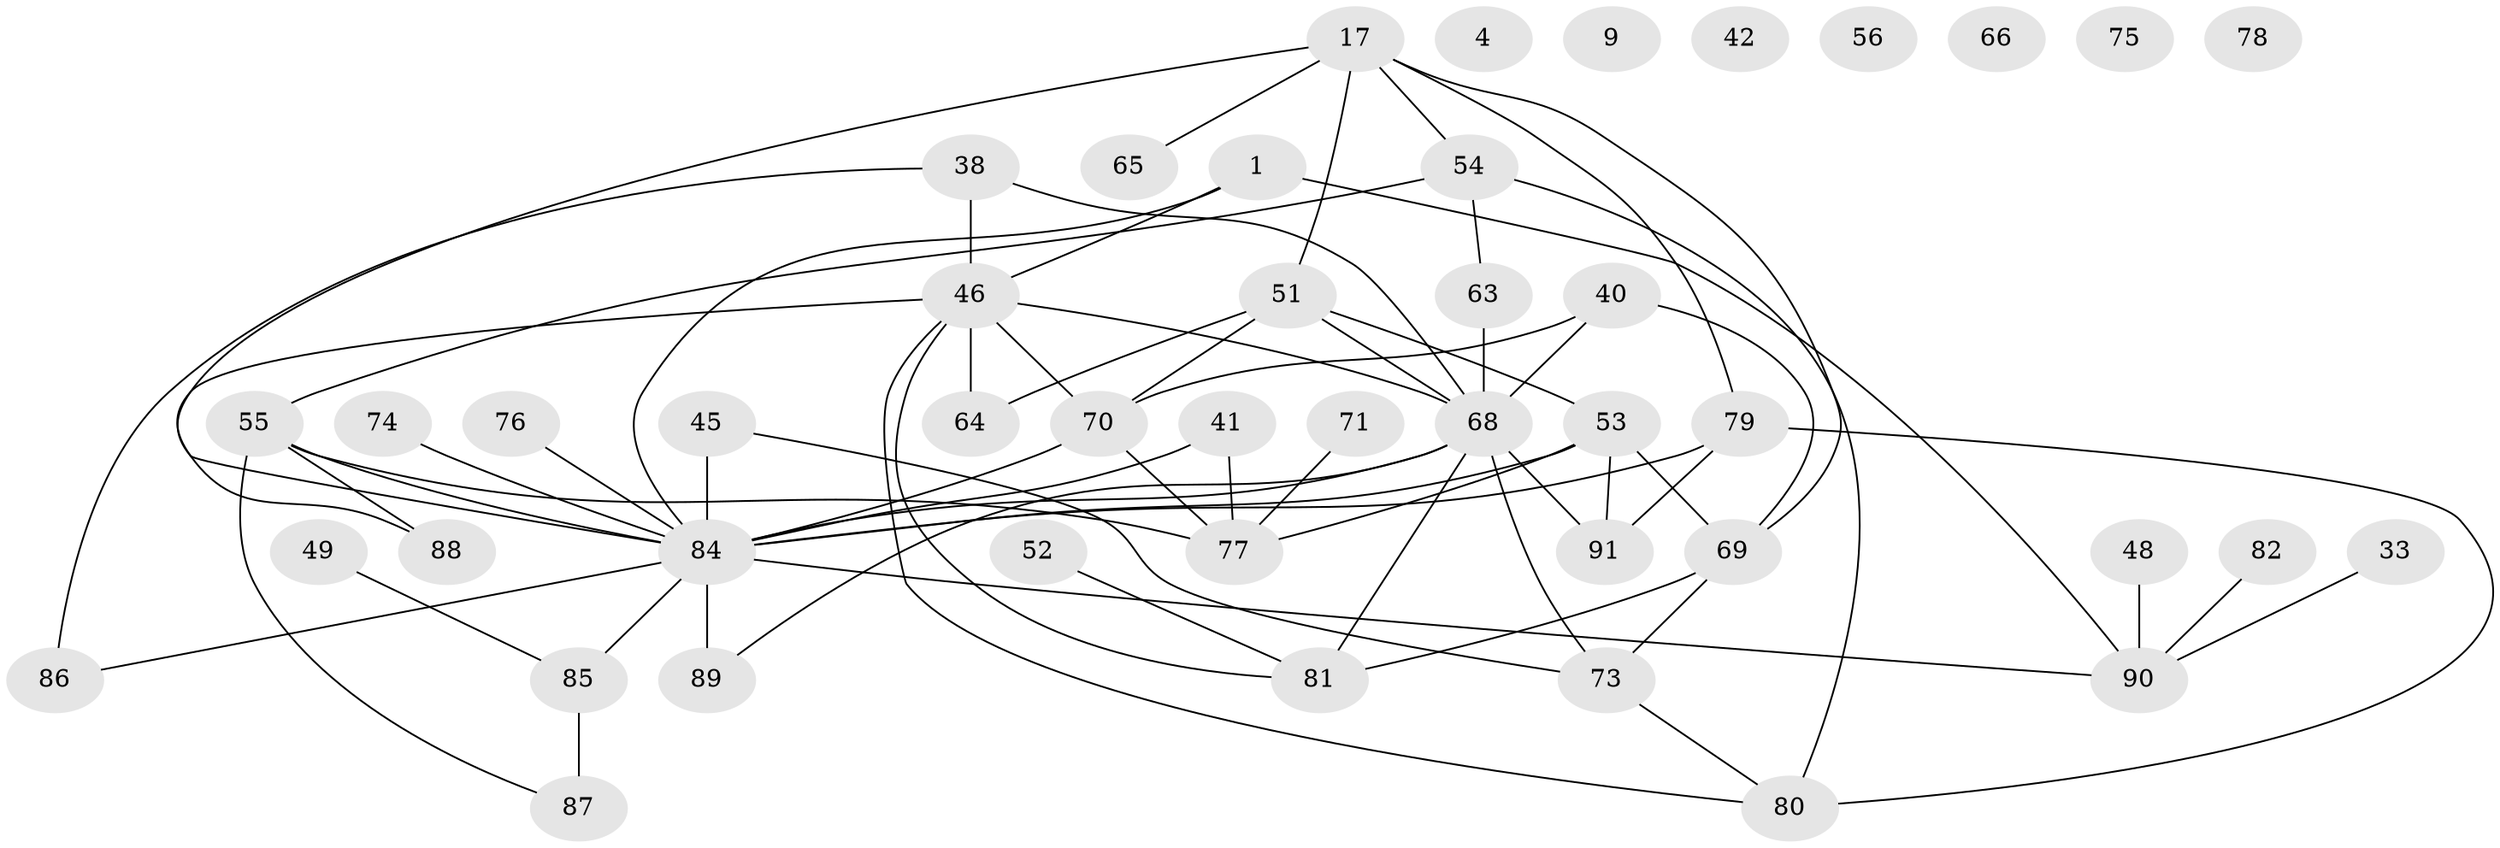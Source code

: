 // original degree distribution, {4: 0.27472527472527475, 3: 0.24175824175824176, 0: 0.07692307692307693, 2: 0.14285714285714285, 5: 0.06593406593406594, 7: 0.01098901098901099, 6: 0.054945054945054944, 1: 0.12087912087912088, 8: 0.01098901098901099}
// Generated by graph-tools (version 1.1) at 2025/39/03/09/25 04:39:37]
// undirected, 45 vertices, 67 edges
graph export_dot {
graph [start="1"]
  node [color=gray90,style=filled];
  1;
  4;
  9;
  17 [super="+16"];
  33;
  38 [super="+34"];
  40;
  41;
  42;
  45 [super="+6+29"];
  46 [super="+12"];
  48;
  49 [super="+32"];
  51 [super="+19+35"];
  52 [super="+22"];
  53 [super="+26+30+43"];
  54;
  55 [super="+5"];
  56;
  63;
  64;
  65;
  66;
  68 [super="+18+57"];
  69 [super="+23"];
  70 [super="+47+21"];
  71;
  73;
  74;
  75;
  76;
  77 [super="+36"];
  78;
  79 [super="+7"];
  80 [super="+24"];
  81 [super="+37"];
  82;
  84 [super="+62+60+83"];
  85 [super="+13"];
  86 [super="+58"];
  87 [super="+39"];
  88;
  89 [super="+31"];
  90 [super="+8"];
  91;
  1 -- 46;
  1 -- 90 [weight=2];
  1 -- 84;
  17 -- 54;
  17 -- 65;
  17 -- 69;
  17 -- 79 [weight=2];
  17 -- 51;
  17 -- 84 [weight=3];
  33 -- 90;
  38 -- 46 [weight=2];
  38 -- 86;
  38 -- 68;
  40 -- 70;
  40 -- 68 [weight=2];
  40 -- 69;
  41 -- 77;
  41 -- 84;
  45 -- 73;
  45 -- 84;
  46 -- 64 [weight=2];
  46 -- 70;
  46 -- 80;
  46 -- 88 [weight=2];
  46 -- 68;
  46 -- 81;
  48 -- 90 [weight=2];
  49 -- 85;
  51 -- 64;
  51 -- 70 [weight=2];
  51 -- 68 [weight=3];
  51 -- 53 [weight=2];
  52 -- 81;
  53 -- 69;
  53 -- 84 [weight=4];
  53 -- 77;
  53 -- 91;
  54 -- 63;
  54 -- 55;
  54 -- 80;
  55 -- 77 [weight=2];
  55 -- 88;
  55 -- 87;
  55 -- 84;
  63 -- 68;
  68 -- 73;
  68 -- 81;
  68 -- 89 [weight=2];
  68 -- 91;
  68 -- 84 [weight=2];
  69 -- 73;
  69 -- 81;
  70 -- 77 [weight=2];
  70 -- 84 [weight=3];
  71 -- 77;
  73 -- 80;
  74 -- 84;
  76 -- 84;
  79 -- 91;
  79 -- 84;
  79 -- 80;
  82 -- 90;
  84 -- 85 [weight=3];
  84 -- 86;
  84 -- 89 [weight=2];
  84 -- 90;
  85 -- 87 [weight=2];
}

